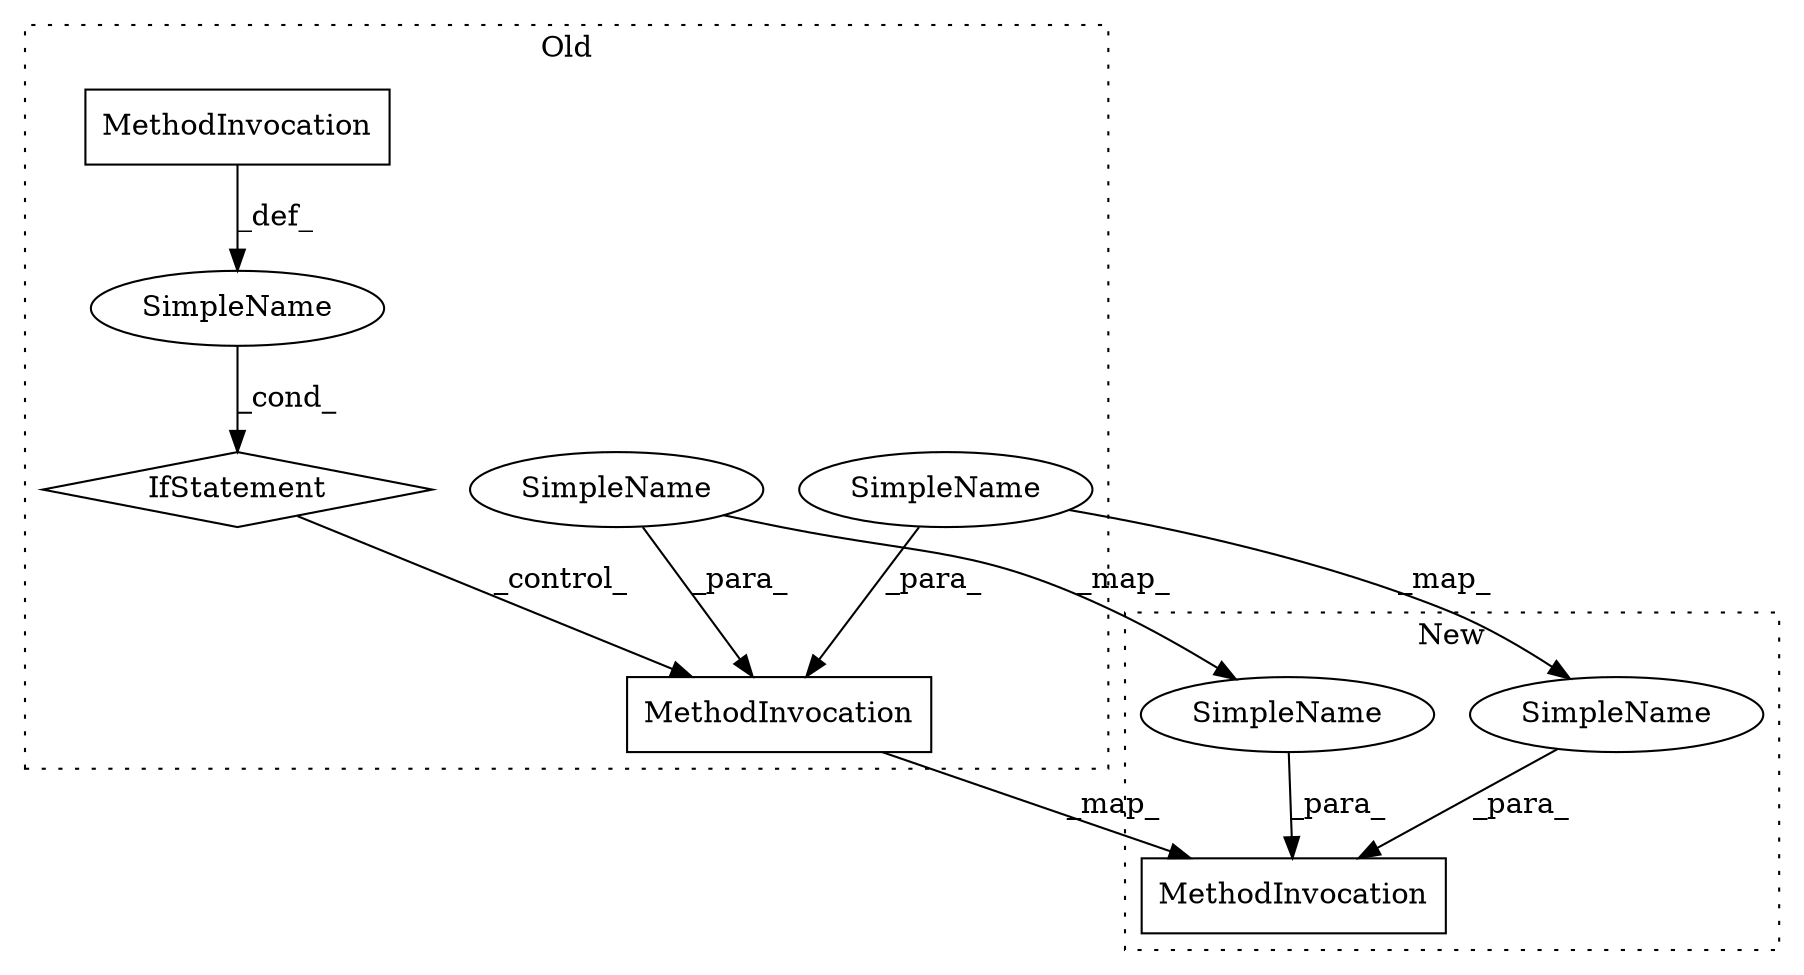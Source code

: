 digraph G {
subgraph cluster0 {
1 [label="IfStatement" a="25" s="2837,2867" l="4,2" shape="diamond"];
3 [label="MethodInvocation" a="32" s="2846,2866" l="16,1" shape="box"];
4 [label="MethodInvocation" a="32" s="3256,3283" l="8,1" shape="box"];
5 [label="SimpleName" a="42" s="" l="" shape="ellipse"];
6 [label="SimpleName" a="42" s="2969" l="8" shape="ellipse"];
9 [label="SimpleName" a="42" s="2877" l="10" shape="ellipse"];
label = "Old";
style="dotted";
}
subgraph cluster1 {
2 [label="MethodInvocation" a="32" s="4344,4371" l="8,1" shape="box"];
7 [label="SimpleName" a="42" s="4042" l="8" shape="ellipse"];
8 [label="SimpleName" a="42" s="3954" l="10" shape="ellipse"];
label = "New";
style="dotted";
}
1 -> 4 [label="_control_"];
3 -> 5 [label="_def_"];
4 -> 2 [label="_map_"];
5 -> 1 [label="_cond_"];
6 -> 7 [label="_map_"];
6 -> 4 [label="_para_"];
7 -> 2 [label="_para_"];
8 -> 2 [label="_para_"];
9 -> 8 [label="_map_"];
9 -> 4 [label="_para_"];
}